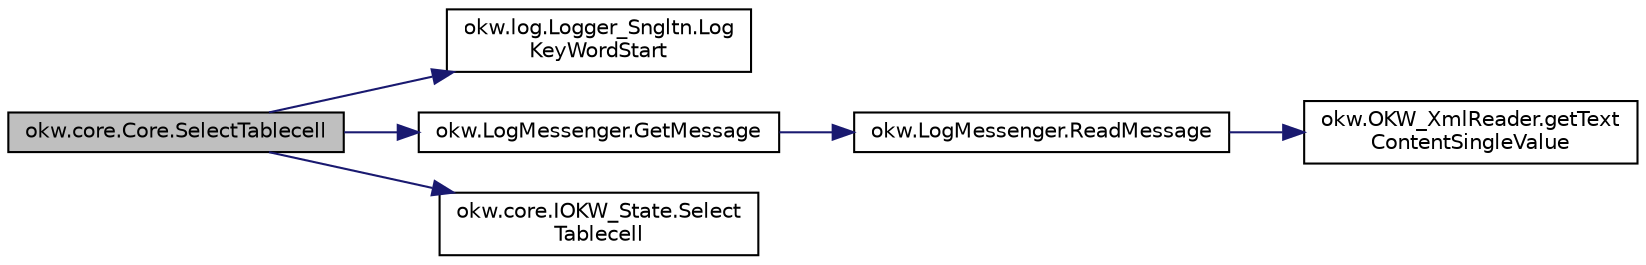 digraph "okw.core.Core.SelectTablecell"
{
 // INTERACTIVE_SVG=YES
 // LATEX_PDF_SIZE
  edge [fontname="Helvetica",fontsize="10",labelfontname="Helvetica",labelfontsize="10"];
  node [fontname="Helvetica",fontsize="10",shape=record];
  rankdir="LR";
  Node1368 [label="okw.core.Core.SelectTablecell",height=0.2,width=0.4,color="black", fillcolor="grey75", style="filled", fontcolor="black",tooltip="Wählt die gegebene Tabellenzelle aus."];
  Node1368 -> Node1369 [color="midnightblue",fontsize="10",style="solid",fontname="Helvetica"];
  Node1369 [label="okw.log.Logger_Sngltn.Log\lKeyWordStart",height=0.2,width=0.4,color="black", fillcolor="white", style="filled",URL="$classokw_1_1log_1_1_logger___sngltn.html#a70ec25e200e00ecefc544e8fd371d2ef",tooltip="Ausgabe eines Schlüsselwortes."];
  Node1368 -> Node1370 [color="midnightblue",fontsize="10",style="solid",fontname="Helvetica"];
  Node1370 [label="okw.LogMessenger.GetMessage",height=0.2,width=0.4,color="black", fillcolor="white", style="filled",URL="$classokw_1_1_log_messenger.html#af225d1f037d47b3b085175c09d78bdd2",tooltip="Holt die Log-Meldung für MethodeNmae/Textkey ohne weitere Parameter."];
  Node1370 -> Node1371 [color="midnightblue",fontsize="10",style="solid",fontname="Helvetica"];
  Node1371 [label="okw.LogMessenger.ReadMessage",height=0.2,width=0.4,color="black", fillcolor="white", style="filled",URL="$classokw_1_1_log_messenger.html#a530cd6ab82ec82a04206a2e976ec06e3",tooltip="Interne Kernfunktion holt die Log-Meldung mit Platzhaltern aus der XML-Datei."];
  Node1371 -> Node1372 [color="midnightblue",fontsize="10",style="solid",fontname="Helvetica"];
  Node1372 [label="okw.OKW_XmlReader.getText\lContentSingleValue",height=0.2,width=0.4,color="black", fillcolor="white", style="filled",URL="$classokw_1_1_o_k_w___xml_reader.html#ab920b5335a2e1429c14cc5f8e79f39eb",tooltip="Lies den TextContent eines Tag."];
  Node1368 -> Node1373 [color="midnightblue",fontsize="10",style="solid",fontname="Helvetica"];
  Node1373 [label="okw.core.IOKW_State.Select\lTablecell",height=0.2,width=0.4,color="black", fillcolor="white", style="filled",URL="$interfaceokw_1_1core_1_1_i_o_k_w___state.html#ad4767e2f8655cd52ae27dac1351d9c18",tooltip="Wählt die gegebene Tabellenzelle aus."];
}
